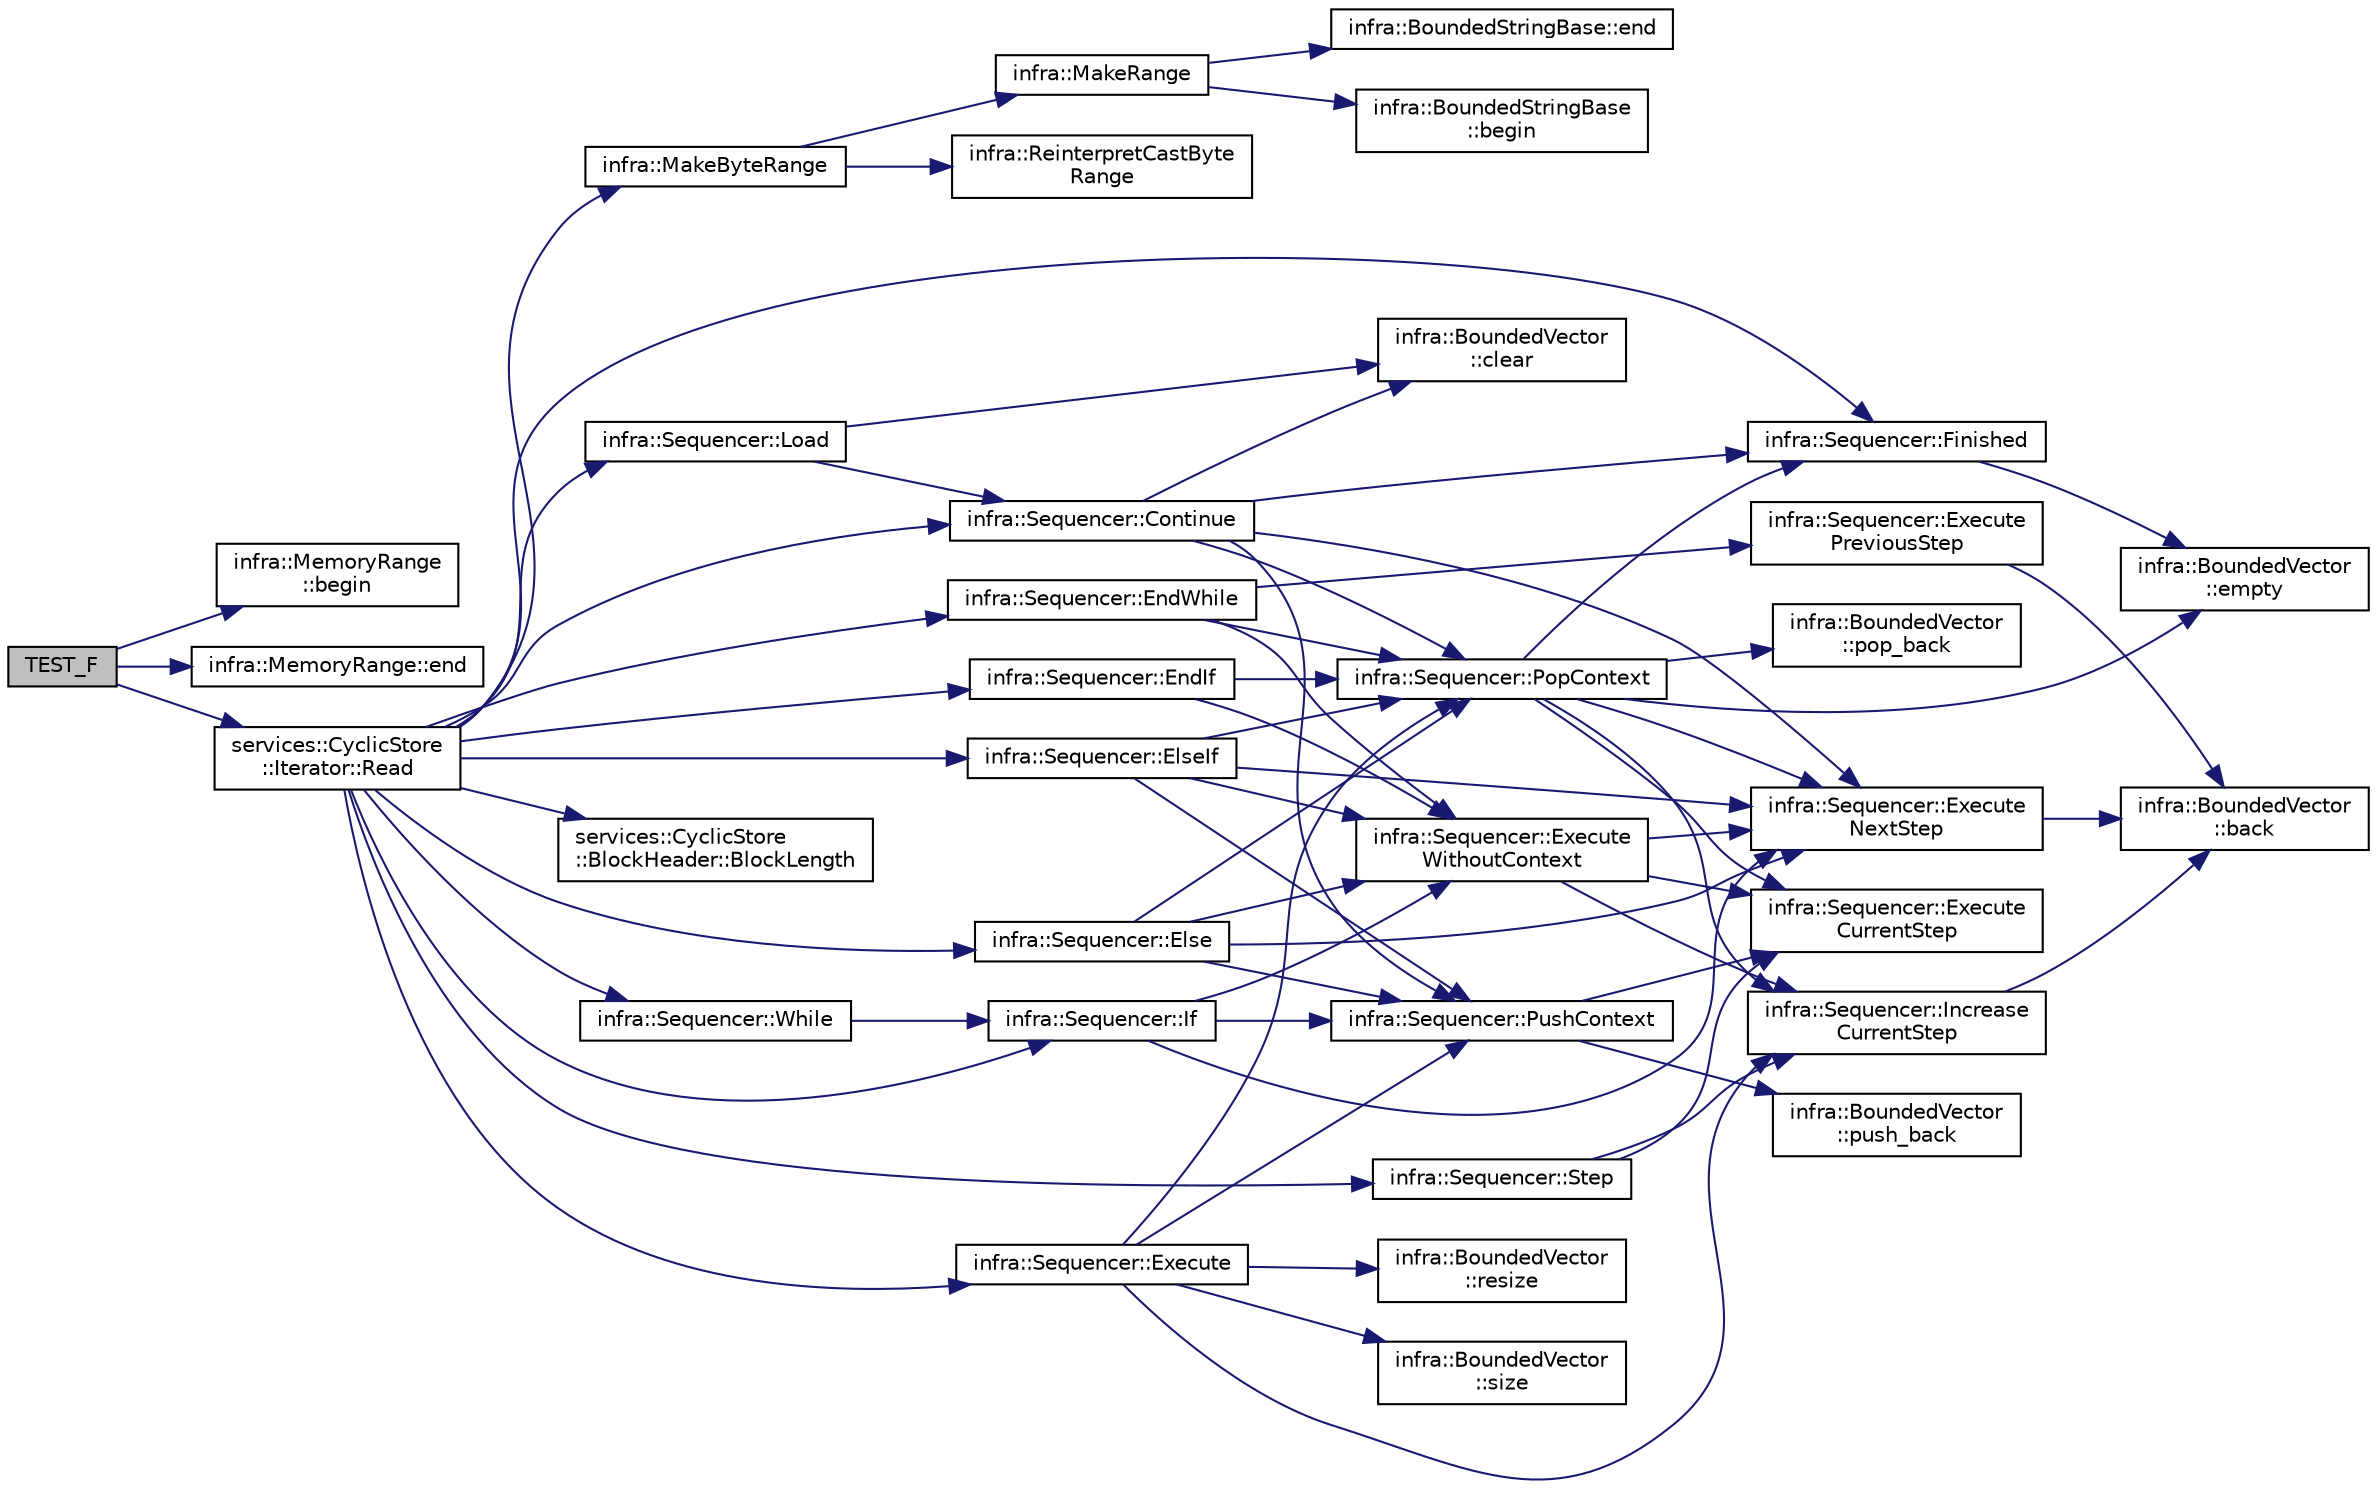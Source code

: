 digraph "TEST_F"
{
 // INTERACTIVE_SVG=YES
  edge [fontname="Helvetica",fontsize="10",labelfontname="Helvetica",labelfontsize="10"];
  node [fontname="Helvetica",fontsize="10",shape=record];
  rankdir="LR";
  Node978 [label="TEST_F",height=0.2,width=0.4,color="black", fillcolor="grey75", style="filled", fontcolor="black"];
  Node978 -> Node979 [color="midnightblue",fontsize="10",style="solid",fontname="Helvetica"];
  Node979 [label="infra::MemoryRange\l::begin",height=0.2,width=0.4,color="black", fillcolor="white", style="filled",URL="$d0/d6d/classinfra_1_1_memory_range.html#a7a83ceae17802af5ecebfb9557912ece"];
  Node978 -> Node980 [color="midnightblue",fontsize="10",style="solid",fontname="Helvetica"];
  Node980 [label="infra::MemoryRange::end",height=0.2,width=0.4,color="black", fillcolor="white", style="filled",URL="$d0/d6d/classinfra_1_1_memory_range.html#a1be4daa094045e4e3bff3b2748646c12"];
  Node978 -> Node981 [color="midnightblue",fontsize="10",style="solid",fontname="Helvetica"];
  Node981 [label="services::CyclicStore\l::Iterator::Read",height=0.2,width=0.4,color="black", fillcolor="white", style="filled",URL="$d8/d2e/classservices_1_1_cyclic_store_1_1_iterator.html#a381735d4db303d7075fb985d38620026"];
  Node981 -> Node982 [color="midnightblue",fontsize="10",style="solid",fontname="Helvetica"];
  Node982 [label="infra::Sequencer::Finished",height=0.2,width=0.4,color="black", fillcolor="white", style="filled",URL="$d8/dcc/classinfra_1_1_sequencer.html#aa8d62e488058da02b14a31017a33b199"];
  Node982 -> Node983 [color="midnightblue",fontsize="10",style="solid",fontname="Helvetica"];
  Node983 [label="infra::BoundedVector\l::empty",height=0.2,width=0.4,color="black", fillcolor="white", style="filled",URL="$dc/de7/classinfra_1_1_bounded_vector.html#ab9477e08e53eb7d020fac8bd1d37fda7"];
  Node981 -> Node984 [color="midnightblue",fontsize="10",style="solid",fontname="Helvetica"];
  Node984 [label="infra::Sequencer::Load",height=0.2,width=0.4,color="black", fillcolor="white", style="filled",URL="$d8/dcc/classinfra_1_1_sequencer.html#ade4e7fa24c5c9451ed375fe6c155f694"];
  Node984 -> Node985 [color="midnightblue",fontsize="10",style="solid",fontname="Helvetica"];
  Node985 [label="infra::BoundedVector\l::clear",height=0.2,width=0.4,color="black", fillcolor="white", style="filled",URL="$dc/de7/classinfra_1_1_bounded_vector.html#a0d65fc52854eb5ee43419e451e3cd49a"];
  Node984 -> Node986 [color="midnightblue",fontsize="10",style="solid",fontname="Helvetica"];
  Node986 [label="infra::Sequencer::Continue",height=0.2,width=0.4,color="black", fillcolor="white", style="filled",URL="$d8/dcc/classinfra_1_1_sequencer.html#a540855dbc1e4f39faed3b55ec7c947c0"];
  Node986 -> Node985 [color="midnightblue",fontsize="10",style="solid",fontname="Helvetica"];
  Node986 -> Node987 [color="midnightblue",fontsize="10",style="solid",fontname="Helvetica"];
  Node987 [label="infra::Sequencer::PushContext",height=0.2,width=0.4,color="black", fillcolor="white", style="filled",URL="$d8/dcc/classinfra_1_1_sequencer.html#adb44b85c61f00faae6ca6ad1de6a7380"];
  Node987 -> Node988 [color="midnightblue",fontsize="10",style="solid",fontname="Helvetica"];
  Node988 [label="infra::Sequencer::Execute\lCurrentStep",height=0.2,width=0.4,color="black", fillcolor="white", style="filled",URL="$d8/dcc/classinfra_1_1_sequencer.html#abfc36f76cfc75495f321bc6643826c98"];
  Node987 -> Node989 [color="midnightblue",fontsize="10",style="solid",fontname="Helvetica"];
  Node989 [label="infra::BoundedVector\l::push_back",height=0.2,width=0.4,color="black", fillcolor="white", style="filled",URL="$dc/de7/classinfra_1_1_bounded_vector.html#a17cb2ff4e6291f156cb5a41cca1b4edf"];
  Node986 -> Node990 [color="midnightblue",fontsize="10",style="solid",fontname="Helvetica"];
  Node990 [label="infra::Sequencer::PopContext",height=0.2,width=0.4,color="black", fillcolor="white", style="filled",URL="$d8/dcc/classinfra_1_1_sequencer.html#a5a0bb79e770ee68910377bcbd24f9c14"];
  Node990 -> Node988 [color="midnightblue",fontsize="10",style="solid",fontname="Helvetica"];
  Node990 -> Node991 [color="midnightblue",fontsize="10",style="solid",fontname="Helvetica"];
  Node991 [label="infra::BoundedVector\l::pop_back",height=0.2,width=0.4,color="black", fillcolor="white", style="filled",URL="$dc/de7/classinfra_1_1_bounded_vector.html#acd442a237e9f5935f766dd3ef4a818e9"];
  Node990 -> Node982 [color="midnightblue",fontsize="10",style="solid",fontname="Helvetica"];
  Node990 -> Node992 [color="midnightblue",fontsize="10",style="solid",fontname="Helvetica"];
  Node992 [label="infra::Sequencer::Execute\lNextStep",height=0.2,width=0.4,color="black", fillcolor="white", style="filled",URL="$d8/dcc/classinfra_1_1_sequencer.html#a144aefdee6184f0c01287ef64e4e588a"];
  Node992 -> Node993 [color="midnightblue",fontsize="10",style="solid",fontname="Helvetica"];
  Node993 [label="infra::BoundedVector\l::back",height=0.2,width=0.4,color="black", fillcolor="white", style="filled",URL="$dc/de7/classinfra_1_1_bounded_vector.html#aa142a336c186d6e58c5573ba860be106"];
  Node990 -> Node983 [color="midnightblue",fontsize="10",style="solid",fontname="Helvetica"];
  Node990 -> Node994 [color="midnightblue",fontsize="10",style="solid",fontname="Helvetica"];
  Node994 [label="infra::Sequencer::Increase\lCurrentStep",height=0.2,width=0.4,color="black", fillcolor="white", style="filled",URL="$d8/dcc/classinfra_1_1_sequencer.html#aa1da1c05382c54296fe23b30d6cf6cf8"];
  Node994 -> Node993 [color="midnightblue",fontsize="10",style="solid",fontname="Helvetica"];
  Node986 -> Node982 [color="midnightblue",fontsize="10",style="solid",fontname="Helvetica"];
  Node986 -> Node992 [color="midnightblue",fontsize="10",style="solid",fontname="Helvetica"];
  Node981 -> Node995 [color="midnightblue",fontsize="10",style="solid",fontname="Helvetica"];
  Node995 [label="infra::Sequencer::While",height=0.2,width=0.4,color="black", fillcolor="white", style="filled",URL="$d8/dcc/classinfra_1_1_sequencer.html#afc41c4a19e4ea4741222953cd5b3db33"];
  Node995 -> Node996 [color="midnightblue",fontsize="10",style="solid",fontname="Helvetica"];
  Node996 [label="infra::Sequencer::If",height=0.2,width=0.4,color="black", fillcolor="white", style="filled",URL="$d8/dcc/classinfra_1_1_sequencer.html#a0e40d6564269650aee9417413f24dc10"];
  Node996 -> Node997 [color="midnightblue",fontsize="10",style="solid",fontname="Helvetica"];
  Node997 [label="infra::Sequencer::Execute\lWithoutContext",height=0.2,width=0.4,color="black", fillcolor="white", style="filled",URL="$d8/dcc/classinfra_1_1_sequencer.html#a40c4a5d093bef3a87c982a01f528f4de"];
  Node997 -> Node988 [color="midnightblue",fontsize="10",style="solid",fontname="Helvetica"];
  Node997 -> Node992 [color="midnightblue",fontsize="10",style="solid",fontname="Helvetica"];
  Node997 -> Node994 [color="midnightblue",fontsize="10",style="solid",fontname="Helvetica"];
  Node996 -> Node992 [color="midnightblue",fontsize="10",style="solid",fontname="Helvetica"];
  Node996 -> Node987 [color="midnightblue",fontsize="10",style="solid",fontname="Helvetica"];
  Node981 -> Node998 [color="midnightblue",fontsize="10",style="solid",fontname="Helvetica"];
  Node998 [label="infra::Sequencer::Step",height=0.2,width=0.4,color="black", fillcolor="white", style="filled",URL="$d8/dcc/classinfra_1_1_sequencer.html#abe6c94f65a82b03dde3e4e8fb85c9cdc"];
  Node998 -> Node988 [color="midnightblue",fontsize="10",style="solid",fontname="Helvetica"];
  Node998 -> Node994 [color="midnightblue",fontsize="10",style="solid",fontname="Helvetica"];
  Node981 -> Node999 [color="midnightblue",fontsize="10",style="solid",fontname="Helvetica"];
  Node999 [label="infra::MakeByteRange",height=0.2,width=0.4,color="black", fillcolor="white", style="filled",URL="$d0/de3/namespaceinfra.html#ae4478bf95f90ceb679642cb4180f205f"];
  Node999 -> Node1000 [color="midnightblue",fontsize="10",style="solid",fontname="Helvetica"];
  Node1000 [label="infra::ReinterpretCastByte\lRange",height=0.2,width=0.4,color="black", fillcolor="white", style="filled",URL="$d0/de3/namespaceinfra.html#a74203fdf2e029d2667c7e4925092cc9a"];
  Node999 -> Node1001 [color="midnightblue",fontsize="10",style="solid",fontname="Helvetica"];
  Node1001 [label="infra::MakeRange",height=0.2,width=0.4,color="black", fillcolor="white", style="filled",URL="$d0/de3/namespaceinfra.html#afe38b7d4318537de2f28b244211c4275"];
  Node1001 -> Node1002 [color="midnightblue",fontsize="10",style="solid",fontname="Helvetica"];
  Node1002 [label="infra::BoundedStringBase\l::begin",height=0.2,width=0.4,color="black", fillcolor="white", style="filled",URL="$d1/d2a/classinfra_1_1_bounded_string_base.html#aef23e4250cad2fdc69ccc39f68734233"];
  Node1001 -> Node1003 [color="midnightblue",fontsize="10",style="solid",fontname="Helvetica"];
  Node1003 [label="infra::BoundedStringBase::end",height=0.2,width=0.4,color="black", fillcolor="white", style="filled",URL="$d1/d2a/classinfra_1_1_bounded_string_base.html#af5021f1ea3898146d0a55c2895f07dbf"];
  Node981 -> Node986 [color="midnightblue",fontsize="10",style="solid",fontname="Helvetica"];
  Node981 -> Node996 [color="midnightblue",fontsize="10",style="solid",fontname="Helvetica"];
  Node981 -> Node1004 [color="midnightblue",fontsize="10",style="solid",fontname="Helvetica"];
  Node1004 [label="services::CyclicStore\l::BlockHeader::BlockLength",height=0.2,width=0.4,color="black", fillcolor="white", style="filled",URL="$d8/d0b/structservices_1_1_cyclic_store_1_1_block_header.html#a1766a5219fa4d204ef811649872a2938"];
  Node981 -> Node1005 [color="midnightblue",fontsize="10",style="solid",fontname="Helvetica"];
  Node1005 [label="infra::Sequencer::Else",height=0.2,width=0.4,color="black", fillcolor="white", style="filled",URL="$d8/dcc/classinfra_1_1_sequencer.html#af97f536321810ac342fe6cb6e8eb8533"];
  Node1005 -> Node990 [color="midnightblue",fontsize="10",style="solid",fontname="Helvetica"];
  Node1005 -> Node997 [color="midnightblue",fontsize="10",style="solid",fontname="Helvetica"];
  Node1005 -> Node992 [color="midnightblue",fontsize="10",style="solid",fontname="Helvetica"];
  Node1005 -> Node987 [color="midnightblue",fontsize="10",style="solid",fontname="Helvetica"];
  Node981 -> Node1006 [color="midnightblue",fontsize="10",style="solid",fontname="Helvetica"];
  Node1006 [label="infra::Sequencer::Execute",height=0.2,width=0.4,color="black", fillcolor="white", style="filled",URL="$d8/dcc/classinfra_1_1_sequencer.html#a98e466d1ab1c7c738b4b7b6d79667132"];
  Node1006 -> Node1007 [color="midnightblue",fontsize="10",style="solid",fontname="Helvetica"];
  Node1007 [label="infra::BoundedVector\l::size",height=0.2,width=0.4,color="black", fillcolor="white", style="filled",URL="$dc/de7/classinfra_1_1_bounded_vector.html#a605f344af39e74f48bb205c86f57b5da"];
  Node1006 -> Node1008 [color="midnightblue",fontsize="10",style="solid",fontname="Helvetica"];
  Node1008 [label="infra::BoundedVector\l::resize",height=0.2,width=0.4,color="black", fillcolor="white", style="filled",URL="$dc/de7/classinfra_1_1_bounded_vector.html#afa10f6004fa9f862b5e1609b29a32a19"];
  Node1006 -> Node987 [color="midnightblue",fontsize="10",style="solid",fontname="Helvetica"];
  Node1006 -> Node990 [color="midnightblue",fontsize="10",style="solid",fontname="Helvetica"];
  Node1006 -> Node994 [color="midnightblue",fontsize="10",style="solid",fontname="Helvetica"];
  Node981 -> Node1009 [color="midnightblue",fontsize="10",style="solid",fontname="Helvetica"];
  Node1009 [label="infra::Sequencer::EndIf",height=0.2,width=0.4,color="black", fillcolor="white", style="filled",URL="$d8/dcc/classinfra_1_1_sequencer.html#a1cb4cebfeb7a84298523d1e2f7f13432"];
  Node1009 -> Node990 [color="midnightblue",fontsize="10",style="solid",fontname="Helvetica"];
  Node1009 -> Node997 [color="midnightblue",fontsize="10",style="solid",fontname="Helvetica"];
  Node981 -> Node1010 [color="midnightblue",fontsize="10",style="solid",fontname="Helvetica"];
  Node1010 [label="infra::Sequencer::ElseIf",height=0.2,width=0.4,color="black", fillcolor="white", style="filled",URL="$d8/dcc/classinfra_1_1_sequencer.html#a054b562edafabb754729f6ab45eb8c9d"];
  Node1010 -> Node990 [color="midnightblue",fontsize="10",style="solid",fontname="Helvetica"];
  Node1010 -> Node997 [color="midnightblue",fontsize="10",style="solid",fontname="Helvetica"];
  Node1010 -> Node992 [color="midnightblue",fontsize="10",style="solid",fontname="Helvetica"];
  Node1010 -> Node987 [color="midnightblue",fontsize="10",style="solid",fontname="Helvetica"];
  Node981 -> Node1011 [color="midnightblue",fontsize="10",style="solid",fontname="Helvetica"];
  Node1011 [label="infra::Sequencer::EndWhile",height=0.2,width=0.4,color="black", fillcolor="white", style="filled",URL="$d8/dcc/classinfra_1_1_sequencer.html#a44c59b0dc536d34b809bd4504e3f1a8b"];
  Node1011 -> Node990 [color="midnightblue",fontsize="10",style="solid",fontname="Helvetica"];
  Node1011 -> Node997 [color="midnightblue",fontsize="10",style="solid",fontname="Helvetica"];
  Node1011 -> Node1012 [color="midnightblue",fontsize="10",style="solid",fontname="Helvetica"];
  Node1012 [label="infra::Sequencer::Execute\lPreviousStep",height=0.2,width=0.4,color="black", fillcolor="white", style="filled",URL="$d8/dcc/classinfra_1_1_sequencer.html#a9654eb285041dab54e3f0e47b79a53dc"];
  Node1012 -> Node993 [color="midnightblue",fontsize="10",style="solid",fontname="Helvetica"];
}
